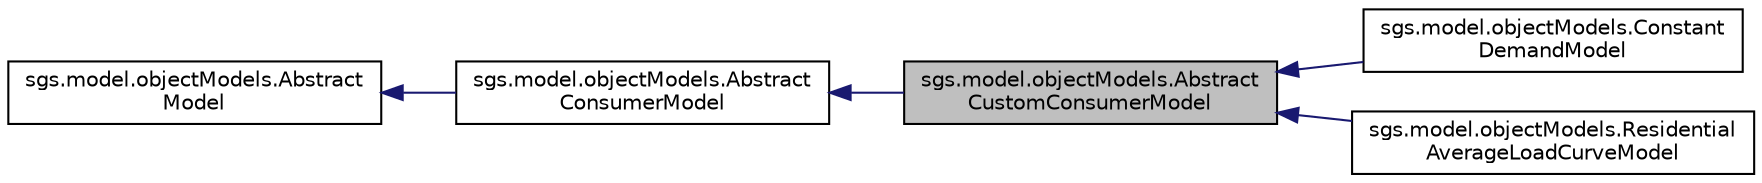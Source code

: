 digraph "sgs.model.objectModels.AbstractCustomConsumerModel"
{
  edge [fontname="Helvetica",fontsize="10",labelfontname="Helvetica",labelfontsize="10"];
  node [fontname="Helvetica",fontsize="10",shape=record];
  rankdir="LR";
  Node1 [label="sgs.model.objectModels.Abstract\lCustomConsumerModel",height=0.2,width=0.4,color="black", fillcolor="grey75", style="filled" fontcolor="black"];
  Node2 -> Node1 [dir="back",color="midnightblue",fontsize="10",style="solid"];
  Node2 [label="sgs.model.objectModels.Abstract\lConsumerModel",height=0.2,width=0.4,color="black", fillcolor="white", style="filled",URL="$classsgs_1_1model_1_1object_models_1_1_abstract_consumer_model.html"];
  Node3 -> Node2 [dir="back",color="midnightblue",fontsize="10",style="solid"];
  Node3 [label="sgs.model.objectModels.Abstract\lModel",height=0.2,width=0.4,color="black", fillcolor="white", style="filled",URL="$classsgs_1_1model_1_1object_models_1_1_abstract_model.html"];
  Node1 -> Node4 [dir="back",color="midnightblue",fontsize="10",style="solid"];
  Node4 [label="sgs.model.objectModels.Constant\lDemandModel",height=0.2,width=0.4,color="black", fillcolor="white", style="filled",URL="$classsgs_1_1model_1_1object_models_1_1_constant_demand_model.html"];
  Node1 -> Node5 [dir="back",color="midnightblue",fontsize="10",style="solid"];
  Node5 [label="sgs.model.objectModels.Residential\lAverageLoadCurveModel",height=0.2,width=0.4,color="black", fillcolor="white", style="filled",URL="$classsgs_1_1model_1_1object_models_1_1_residential_average_load_curve_model.html"];
}
